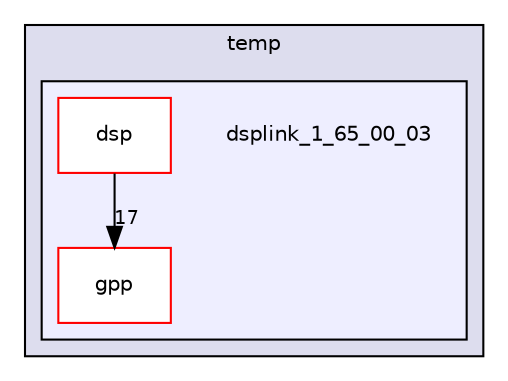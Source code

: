 digraph G {
  compound=true
  node [ fontsize=10, fontname="Helvetica"];
  edge [ labelfontsize=9, labelfontname="Helvetica"];
  subgraph clusterdir_000007 {
    graph [ bgcolor="#ddddee", pencolor="black", label="temp" fontname="Helvetica", fontsize=10, URL="dir_000007.html"]
  subgraph clusterdir_000008 {
    graph [ bgcolor="#eeeeff", pencolor="black", label="" URL="dir_000008.html"];
    dir_000008 [shape=plaintext label="dsplink_1_65_00_03"];
    dir_000011 [shape=box label="dsp" color="red" fillcolor="white" style="filled" URL="dir_000011.html"];
    dir_000009 [shape=box label="gpp" color="red" fillcolor="white" style="filled" URL="dir_000009.html"];
  }
  }
  dir_000011->dir_000009 [headlabel="17", labeldistance=1.5 headhref="dir_000011_000009.html"];
}
